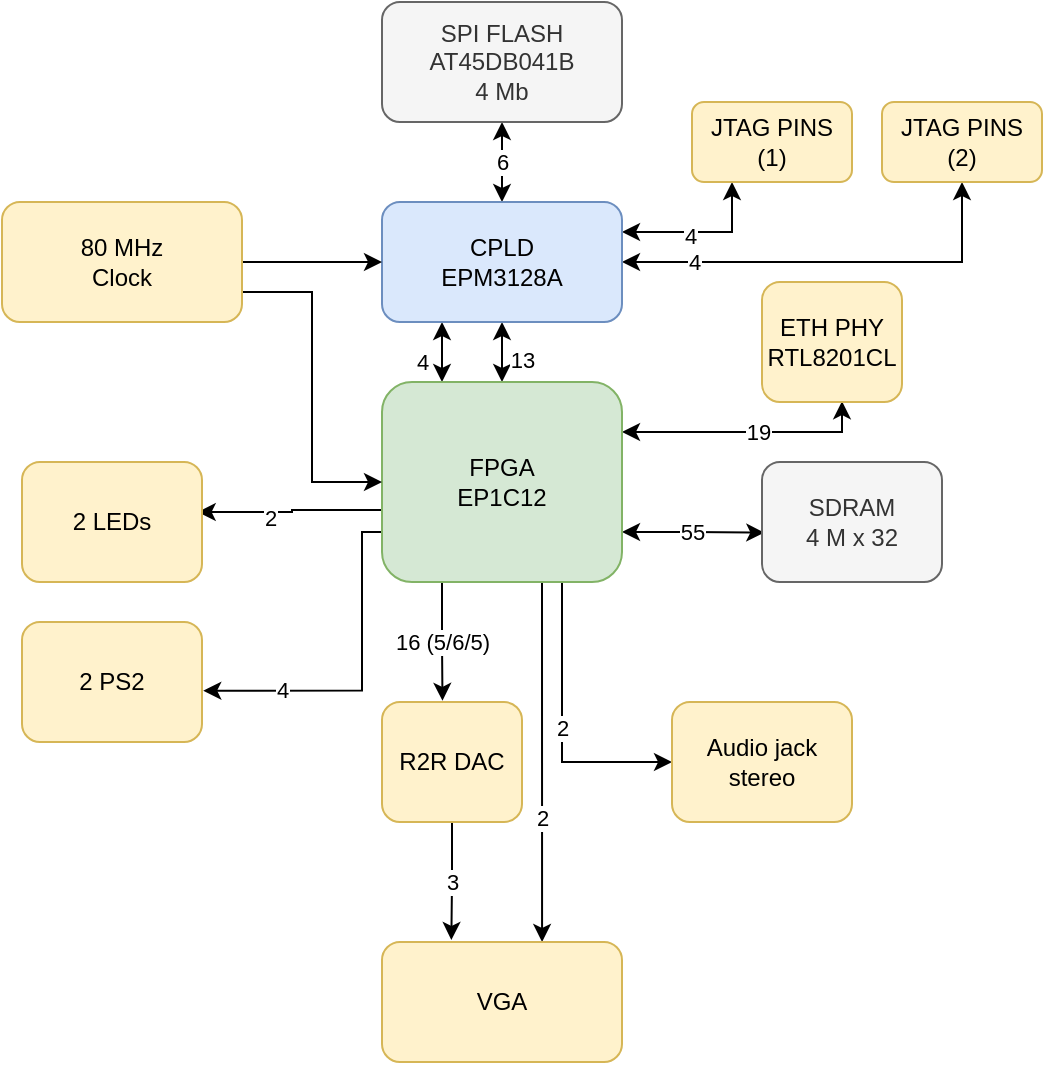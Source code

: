 <mxfile version="20.5.1" type="google"><diagram id="qk96bbHJtCQS-nLckJSV" name="Page-1"><mxGraphModel dx="1422" dy="697" grid="1" gridSize="10" guides="1" tooltips="1" connect="1" arrows="1" fold="1" page="1" pageScale="1" pageWidth="850" pageHeight="1100" math="0" shadow="0"><root><mxCell id="0"/><mxCell id="1" parent="0"/><mxCell id="gqFaeBh5zX8QO3zzliL1-12" value="6" style="edgeStyle=orthogonalEdgeStyle;rounded=0;orthogonalLoop=1;jettySize=auto;html=1;exitX=0.5;exitY=1;exitDx=0;exitDy=0;entryX=0.5;entryY=0;entryDx=0;entryDy=0;startArrow=classic;startFill=1;" parent="1" source="gqFaeBh5zX8QO3zzliL1-6" target="gqFaeBh5zX8QO3zzliL1-7" edge="1"><mxGeometry relative="1" as="geometry"><mxPoint as="offset"/></mxGeometry></mxCell><mxCell id="gqFaeBh5zX8QO3zzliL1-6" value="SPI FLASH&lt;br&gt;AT45DB041B&lt;br&gt;4 Mb" style="rounded=1;whiteSpace=wrap;html=1;fillColor=#f5f5f5;fontColor=#333333;strokeColor=#666666;" parent="1" vertex="1"><mxGeometry x="200" y="20" width="120" height="60" as="geometry"/></mxCell><mxCell id="gqFaeBh5zX8QO3zzliL1-32" style="edgeStyle=orthogonalEdgeStyle;rounded=0;orthogonalLoop=1;jettySize=auto;html=1;exitX=0.5;exitY=1;exitDx=0;exitDy=0;entryX=0.5;entryY=0;entryDx=0;entryDy=0;startArrow=classic;startFill=1;" parent="1" source="gqFaeBh5zX8QO3zzliL1-7" target="gqFaeBh5zX8QO3zzliL1-8" edge="1"><mxGeometry relative="1" as="geometry"/></mxCell><mxCell id="gqFaeBh5zX8QO3zzliL1-33" value="13" style="edgeLabel;html=1;align=center;verticalAlign=middle;resizable=0;points=[];" parent="gqFaeBh5zX8QO3zzliL1-32" connectable="0" vertex="1"><mxGeometry x="0.222" y="1" relative="1" as="geometry"><mxPoint x="9" as="offset"/></mxGeometry></mxCell><mxCell id="gqFaeBh5zX8QO3zzliL1-34" value="4" style="edgeStyle=orthogonalEdgeStyle;rounded=0;orthogonalLoop=1;jettySize=auto;html=1;exitX=0.25;exitY=1;exitDx=0;exitDy=0;entryX=0.25;entryY=0;entryDx=0;entryDy=0;startArrow=classic;startFill=1;" parent="1" source="gqFaeBh5zX8QO3zzliL1-7" target="gqFaeBh5zX8QO3zzliL1-8" edge="1"><mxGeometry x="0.333" y="-10" relative="1" as="geometry"><mxPoint as="offset"/></mxGeometry></mxCell><mxCell id="gqFaeBh5zX8QO3zzliL1-41" style="edgeStyle=orthogonalEdgeStyle;rounded=0;orthogonalLoop=1;jettySize=auto;html=1;exitX=1;exitY=0.25;exitDx=0;exitDy=0;entryX=0.25;entryY=1;entryDx=0;entryDy=0;startArrow=classic;startFill=1;" parent="1" source="gqFaeBh5zX8QO3zzliL1-7" target="gqFaeBh5zX8QO3zzliL1-40" edge="1"><mxGeometry relative="1" as="geometry"/></mxCell><mxCell id="gqFaeBh5zX8QO3zzliL1-42" value="4" style="edgeLabel;html=1;align=center;verticalAlign=middle;resizable=0;points=[];" parent="gqFaeBh5zX8QO3zzliL1-41" connectable="0" vertex="1"><mxGeometry x="-0.153" y="-2" relative="1" as="geometry"><mxPoint as="offset"/></mxGeometry></mxCell><mxCell id="8Vva1S4ErMBVoe8mqOkN-3" style="edgeStyle=orthogonalEdgeStyle;rounded=0;orthogonalLoop=1;jettySize=auto;html=1;exitX=1;exitY=0.5;exitDx=0;exitDy=0;entryX=0.5;entryY=1;entryDx=0;entryDy=0;startArrow=classic;startFill=1;" parent="1" source="gqFaeBh5zX8QO3zzliL1-7" target="gqFaeBh5zX8QO3zzliL1-43" edge="1"><mxGeometry relative="1" as="geometry"/></mxCell><mxCell id="8Vva1S4ErMBVoe8mqOkN-4" value="4" style="edgeLabel;html=1;align=center;verticalAlign=middle;resizable=0;points=[];" parent="8Vva1S4ErMBVoe8mqOkN-3" connectable="0" vertex="1"><mxGeometry x="-0.149" y="-2" relative="1" as="geometry"><mxPoint x="-54" y="-2" as="offset"/></mxGeometry></mxCell><mxCell id="gqFaeBh5zX8QO3zzliL1-7" value="CPLD&lt;br&gt;EPM3128A" style="rounded=1;whiteSpace=wrap;html=1;fillColor=#dae8fc;strokeColor=#6c8ebf;" parent="1" vertex="1"><mxGeometry x="200" y="120" width="120" height="60" as="geometry"/></mxCell><mxCell id="gqFaeBh5zX8QO3zzliL1-20" style="edgeStyle=orthogonalEdgeStyle;rounded=0;orthogonalLoop=1;jettySize=auto;html=1;exitX=0.75;exitY=1;exitDx=0;exitDy=0;startArrow=none;startFill=0;entryX=0.667;entryY=0;entryDx=0;entryDy=0;entryPerimeter=0;" parent="1" source="gqFaeBh5zX8QO3zzliL1-8" target="gqFaeBh5zX8QO3zzliL1-17" edge="1"><mxGeometry relative="1" as="geometry"><mxPoint x="280" y="460" as="targetPoint"/><Array as="points"><mxPoint x="280" y="310"/></Array></mxGeometry></mxCell><mxCell id="gqFaeBh5zX8QO3zzliL1-21" value="2" style="edgeLabel;html=1;align=center;verticalAlign=middle;resizable=0;points=[];" parent="gqFaeBh5zX8QO3zzliL1-20" connectable="0" vertex="1"><mxGeometry x="0.347" y="3" relative="1" as="geometry"><mxPoint x="-3" as="offset"/></mxGeometry></mxCell><mxCell id="gqFaeBh5zX8QO3zzliL1-23" style="edgeStyle=orthogonalEdgeStyle;rounded=0;orthogonalLoop=1;jettySize=auto;html=1;exitX=0.25;exitY=1;exitDx=0;exitDy=0;entryX=0.432;entryY=-0.01;entryDx=0;entryDy=0;entryPerimeter=0;startArrow=none;startFill=0;" parent="1" source="gqFaeBh5zX8QO3zzliL1-8" target="gqFaeBh5zX8QO3zzliL1-18" edge="1"><mxGeometry relative="1" as="geometry"/></mxCell><mxCell id="gqFaeBh5zX8QO3zzliL1-24" value="16 (5/6/5)" style="edgeLabel;html=1;align=center;verticalAlign=middle;resizable=0;points=[];" parent="gqFaeBh5zX8QO3zzliL1-23" connectable="0" vertex="1"><mxGeometry x="0.343" relative="1" as="geometry"><mxPoint y="-10" as="offset"/></mxGeometry></mxCell><mxCell id="gqFaeBh5zX8QO3zzliL1-25" value="55" style="edgeStyle=orthogonalEdgeStyle;rounded=0;orthogonalLoop=1;jettySize=auto;html=1;exitX=1;exitY=0.75;exitDx=0;exitDy=0;entryX=0.013;entryY=0.588;entryDx=0;entryDy=0;entryPerimeter=0;startArrow=classic;startFill=1;" parent="1" source="gqFaeBh5zX8QO3zzliL1-8" target="gqFaeBh5zX8QO3zzliL1-9" edge="1"><mxGeometry relative="1" as="geometry"/></mxCell><mxCell id="gqFaeBh5zX8QO3zzliL1-27" style="edgeStyle=orthogonalEdgeStyle;rounded=0;orthogonalLoop=1;jettySize=auto;html=1;exitX=0;exitY=0.64;exitDx=0;exitDy=0;entryX=0.976;entryY=0.417;entryDx=0;entryDy=0;entryPerimeter=0;startArrow=none;startFill=0;exitPerimeter=0;" parent="1" source="gqFaeBh5zX8QO3zzliL1-8" target="gqFaeBh5zX8QO3zzliL1-26" edge="1"><mxGeometry relative="1" as="geometry"/></mxCell><mxCell id="gqFaeBh5zX8QO3zzliL1-28" value="2" style="edgeLabel;html=1;align=center;verticalAlign=middle;resizable=0;points=[];" parent="gqFaeBh5zX8QO3zzliL1-27" connectable="0" vertex="1"><mxGeometry x="0.231" y="3" relative="1" as="geometry"><mxPoint as="offset"/></mxGeometry></mxCell><mxCell id="gqFaeBh5zX8QO3zzliL1-30" style="edgeStyle=orthogonalEdgeStyle;rounded=0;orthogonalLoop=1;jettySize=auto;html=1;exitX=0;exitY=0.75;exitDx=0;exitDy=0;entryX=1.007;entryY=0.572;entryDx=0;entryDy=0;entryPerimeter=0;startArrow=none;startFill=0;" parent="1" source="gqFaeBh5zX8QO3zzliL1-8" target="gqFaeBh5zX8QO3zzliL1-29" edge="1"><mxGeometry relative="1" as="geometry"><Array as="points"><mxPoint x="190" y="285"/><mxPoint x="190" y="364"/></Array></mxGeometry></mxCell><mxCell id="gqFaeBh5zX8QO3zzliL1-31" value="4" style="edgeLabel;html=1;align=center;verticalAlign=middle;resizable=0;points=[];" parent="gqFaeBh5zX8QO3zzliL1-30" connectable="0" vertex="1"><mxGeometry x="0.533" y="-1" relative="1" as="geometry"><mxPoint as="offset"/></mxGeometry></mxCell><mxCell id="gqFaeBh5zX8QO3zzliL1-36" value="2" style="edgeStyle=orthogonalEdgeStyle;rounded=0;orthogonalLoop=1;jettySize=auto;html=1;exitX=0.75;exitY=1;exitDx=0;exitDy=0;entryX=0;entryY=0.5;entryDx=0;entryDy=0;startArrow=none;startFill=0;" parent="1" source="gqFaeBh5zX8QO3zzliL1-8" target="gqFaeBh5zX8QO3zzliL1-35" edge="1"><mxGeometry relative="1" as="geometry"/></mxCell><mxCell id="gqFaeBh5zX8QO3zzliL1-38" style="edgeStyle=orthogonalEdgeStyle;rounded=0;orthogonalLoop=1;jettySize=auto;html=1;exitX=1;exitY=0.25;exitDx=0;exitDy=0;entryX=0.575;entryY=0.994;entryDx=0;entryDy=0;startArrow=classic;startFill=1;entryPerimeter=0;" parent="1" source="gqFaeBh5zX8QO3zzliL1-8" target="gqFaeBh5zX8QO3zzliL1-37" edge="1"><mxGeometry relative="1" as="geometry"><Array as="points"><mxPoint x="430" y="235"/><mxPoint x="430" y="220"/></Array></mxGeometry></mxCell><mxCell id="gqFaeBh5zX8QO3zzliL1-39" value="19" style="edgeLabel;html=1;align=center;verticalAlign=middle;resizable=0;points=[];" parent="gqFaeBh5zX8QO3zzliL1-38" connectable="0" vertex="1"><mxGeometry x="0.081" relative="1" as="geometry"><mxPoint as="offset"/></mxGeometry></mxCell><mxCell id="gqFaeBh5zX8QO3zzliL1-8" value="FPGA&lt;br&gt;EP1C12" style="rounded=1;whiteSpace=wrap;html=1;fillColor=#d5e8d4;strokeColor=#82b366;" parent="1" vertex="1"><mxGeometry x="200" y="210" width="120" height="100" as="geometry"/></mxCell><mxCell id="gqFaeBh5zX8QO3zzliL1-9" value="SDRAM&lt;br&gt;4 M x 32" style="rounded=1;whiteSpace=wrap;html=1;fillColor=#f5f5f5;fontColor=#333333;strokeColor=#666666;" parent="1" vertex="1"><mxGeometry x="390" y="250" width="90" height="60" as="geometry"/></mxCell><mxCell id="gqFaeBh5zX8QO3zzliL1-15" style="edgeStyle=orthogonalEdgeStyle;rounded=0;orthogonalLoop=1;jettySize=auto;html=1;exitX=1;exitY=0.5;exitDx=0;exitDy=0;entryX=0;entryY=0.5;entryDx=0;entryDy=0;startArrow=none;startFill=0;" parent="1" source="gqFaeBh5zX8QO3zzliL1-11" target="gqFaeBh5zX8QO3zzliL1-7" edge="1"><mxGeometry relative="1" as="geometry"/></mxCell><mxCell id="gqFaeBh5zX8QO3zzliL1-16" style="edgeStyle=orthogonalEdgeStyle;rounded=0;orthogonalLoop=1;jettySize=auto;html=1;exitX=1;exitY=0.75;exitDx=0;exitDy=0;entryX=0;entryY=0.5;entryDx=0;entryDy=0;startArrow=none;startFill=0;" parent="1" source="gqFaeBh5zX8QO3zzliL1-11" target="gqFaeBh5zX8QO3zzliL1-8" edge="1"><mxGeometry relative="1" as="geometry"/></mxCell><mxCell id="gqFaeBh5zX8QO3zzliL1-11" value="80 MHz&lt;br&gt;Clock" style="rounded=1;whiteSpace=wrap;html=1;fillColor=#fff2cc;strokeColor=#d6b656;" parent="1" vertex="1"><mxGeometry x="10" y="120" width="120" height="60" as="geometry"/></mxCell><mxCell id="gqFaeBh5zX8QO3zzliL1-17" value="VGA" style="rounded=1;whiteSpace=wrap;html=1;fillColor=#fff2cc;strokeColor=#d6b656;" parent="1" vertex="1"><mxGeometry x="200" y="490" width="120" height="60" as="geometry"/></mxCell><mxCell id="gqFaeBh5zX8QO3zzliL1-19" value="3" style="edgeStyle=orthogonalEdgeStyle;rounded=0;orthogonalLoop=1;jettySize=auto;html=1;exitX=0.5;exitY=1;exitDx=0;exitDy=0;entryX=0.289;entryY=-0.017;entryDx=0;entryDy=0;startArrow=none;startFill=0;entryPerimeter=0;" parent="1" source="gqFaeBh5zX8QO3zzliL1-18" target="gqFaeBh5zX8QO3zzliL1-17" edge="1"><mxGeometry relative="1" as="geometry"/></mxCell><mxCell id="gqFaeBh5zX8QO3zzliL1-18" value="R2R DAC" style="rounded=1;whiteSpace=wrap;html=1;fillColor=#fff2cc;strokeColor=#d6b656;" parent="1" vertex="1"><mxGeometry x="200" y="370" width="70" height="60" as="geometry"/></mxCell><mxCell id="gqFaeBh5zX8QO3zzliL1-26" value="2 LEDs" style="rounded=1;whiteSpace=wrap;html=1;fillColor=#fff2cc;strokeColor=#d6b656;" parent="1" vertex="1"><mxGeometry x="20" y="250" width="90" height="60" as="geometry"/></mxCell><mxCell id="gqFaeBh5zX8QO3zzliL1-29" value="2 PS2" style="rounded=1;whiteSpace=wrap;html=1;fillColor=#fff2cc;strokeColor=#d6b656;" parent="1" vertex="1"><mxGeometry x="20" y="330" width="90" height="60" as="geometry"/></mxCell><mxCell id="gqFaeBh5zX8QO3zzliL1-35" value="Audio jack&lt;br&gt;stereo" style="rounded=1;whiteSpace=wrap;html=1;fillColor=#fff2cc;strokeColor=#d6b656;" parent="1" vertex="1"><mxGeometry x="345" y="370" width="90" height="60" as="geometry"/></mxCell><mxCell id="gqFaeBh5zX8QO3zzliL1-37" value="ETH PHY&lt;br&gt;RTL8201CL" style="rounded=1;whiteSpace=wrap;html=1;fillColor=#fff2cc;strokeColor=#d6b656;" parent="1" vertex="1"><mxGeometry x="390" y="160" width="70" height="60" as="geometry"/></mxCell><mxCell id="gqFaeBh5zX8QO3zzliL1-40" value="JTAG PINS&lt;br&gt;(1)" style="rounded=1;whiteSpace=wrap;html=1;fillColor=#fff2cc;strokeColor=#d6b656;" parent="1" vertex="1"><mxGeometry x="355" y="70" width="80" height="40" as="geometry"/></mxCell><mxCell id="gqFaeBh5zX8QO3zzliL1-43" value="JTAG PINS (2)" style="rounded=1;whiteSpace=wrap;html=1;fillColor=#fff2cc;strokeColor=#d6b656;" parent="1" vertex="1"><mxGeometry x="450" y="70" width="80" height="40" as="geometry"/></mxCell></root></mxGraphModel></diagram></mxfile>